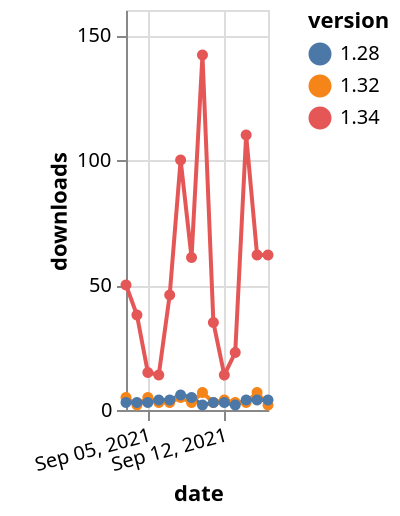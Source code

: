 {"$schema": "https://vega.github.io/schema/vega-lite/v5.json", "description": "A simple bar chart with embedded data.", "data": {"values": [{"date": "2021-09-03", "total": 13622, "delta": 5, "version": "1.32"}, {"date": "2021-09-04", "total": 13624, "delta": 2, "version": "1.32"}, {"date": "2021-09-05", "total": 13629, "delta": 5, "version": "1.32"}, {"date": "2021-09-06", "total": 13632, "delta": 3, "version": "1.32"}, {"date": "2021-09-07", "total": 13635, "delta": 3, "version": "1.32"}, {"date": "2021-09-08", "total": 13640, "delta": 5, "version": "1.32"}, {"date": "2021-09-09", "total": 13643, "delta": 3, "version": "1.32"}, {"date": "2021-09-10", "total": 13650, "delta": 7, "version": "1.32"}, {"date": "2021-09-11", "total": 13653, "delta": 3, "version": "1.32"}, {"date": "2021-09-12", "total": 13657, "delta": 4, "version": "1.32"}, {"date": "2021-09-13", "total": 13660, "delta": 3, "version": "1.32"}, {"date": "2021-09-14", "total": 13663, "delta": 3, "version": "1.32"}, {"date": "2021-09-15", "total": 13670, "delta": 7, "version": "1.32"}, {"date": "2021-09-16", "total": 13672, "delta": 2, "version": "1.32"}, {"date": "2021-09-03", "total": 50606, "delta": 50, "version": "1.34"}, {"date": "2021-09-04", "total": 50644, "delta": 38, "version": "1.34"}, {"date": "2021-09-05", "total": 50659, "delta": 15, "version": "1.34"}, {"date": "2021-09-06", "total": 50673, "delta": 14, "version": "1.34"}, {"date": "2021-09-07", "total": 50719, "delta": 46, "version": "1.34"}, {"date": "2021-09-08", "total": 50819, "delta": 100, "version": "1.34"}, {"date": "2021-09-09", "total": 50880, "delta": 61, "version": "1.34"}, {"date": "2021-09-10", "total": 51022, "delta": 142, "version": "1.34"}, {"date": "2021-09-11", "total": 51057, "delta": 35, "version": "1.34"}, {"date": "2021-09-12", "total": 51071, "delta": 14, "version": "1.34"}, {"date": "2021-09-13", "total": 51094, "delta": 23, "version": "1.34"}, {"date": "2021-09-14", "total": 51204, "delta": 110, "version": "1.34"}, {"date": "2021-09-15", "total": 51266, "delta": 62, "version": "1.34"}, {"date": "2021-09-16", "total": 51328, "delta": 62, "version": "1.34"}, {"date": "2021-09-03", "total": 21015, "delta": 3, "version": "1.28"}, {"date": "2021-09-04", "total": 21018, "delta": 3, "version": "1.28"}, {"date": "2021-09-05", "total": 21021, "delta": 3, "version": "1.28"}, {"date": "2021-09-06", "total": 21025, "delta": 4, "version": "1.28"}, {"date": "2021-09-07", "total": 21029, "delta": 4, "version": "1.28"}, {"date": "2021-09-08", "total": 21035, "delta": 6, "version": "1.28"}, {"date": "2021-09-09", "total": 21040, "delta": 5, "version": "1.28"}, {"date": "2021-09-10", "total": 21042, "delta": 2, "version": "1.28"}, {"date": "2021-09-11", "total": 21045, "delta": 3, "version": "1.28"}, {"date": "2021-09-12", "total": 21048, "delta": 3, "version": "1.28"}, {"date": "2021-09-13", "total": 21050, "delta": 2, "version": "1.28"}, {"date": "2021-09-14", "total": 21054, "delta": 4, "version": "1.28"}, {"date": "2021-09-15", "total": 21058, "delta": 4, "version": "1.28"}, {"date": "2021-09-16", "total": 21062, "delta": 4, "version": "1.28"}]}, "width": "container", "mark": {"type": "line", "point": {"filled": true}}, "encoding": {"x": {"field": "date", "type": "temporal", "timeUnit": "yearmonthdate", "title": "date", "axis": {"labelAngle": -15}}, "y": {"field": "delta", "type": "quantitative", "title": "downloads"}, "color": {"field": "version", "type": "nominal"}, "tooltip": {"field": "delta"}}}